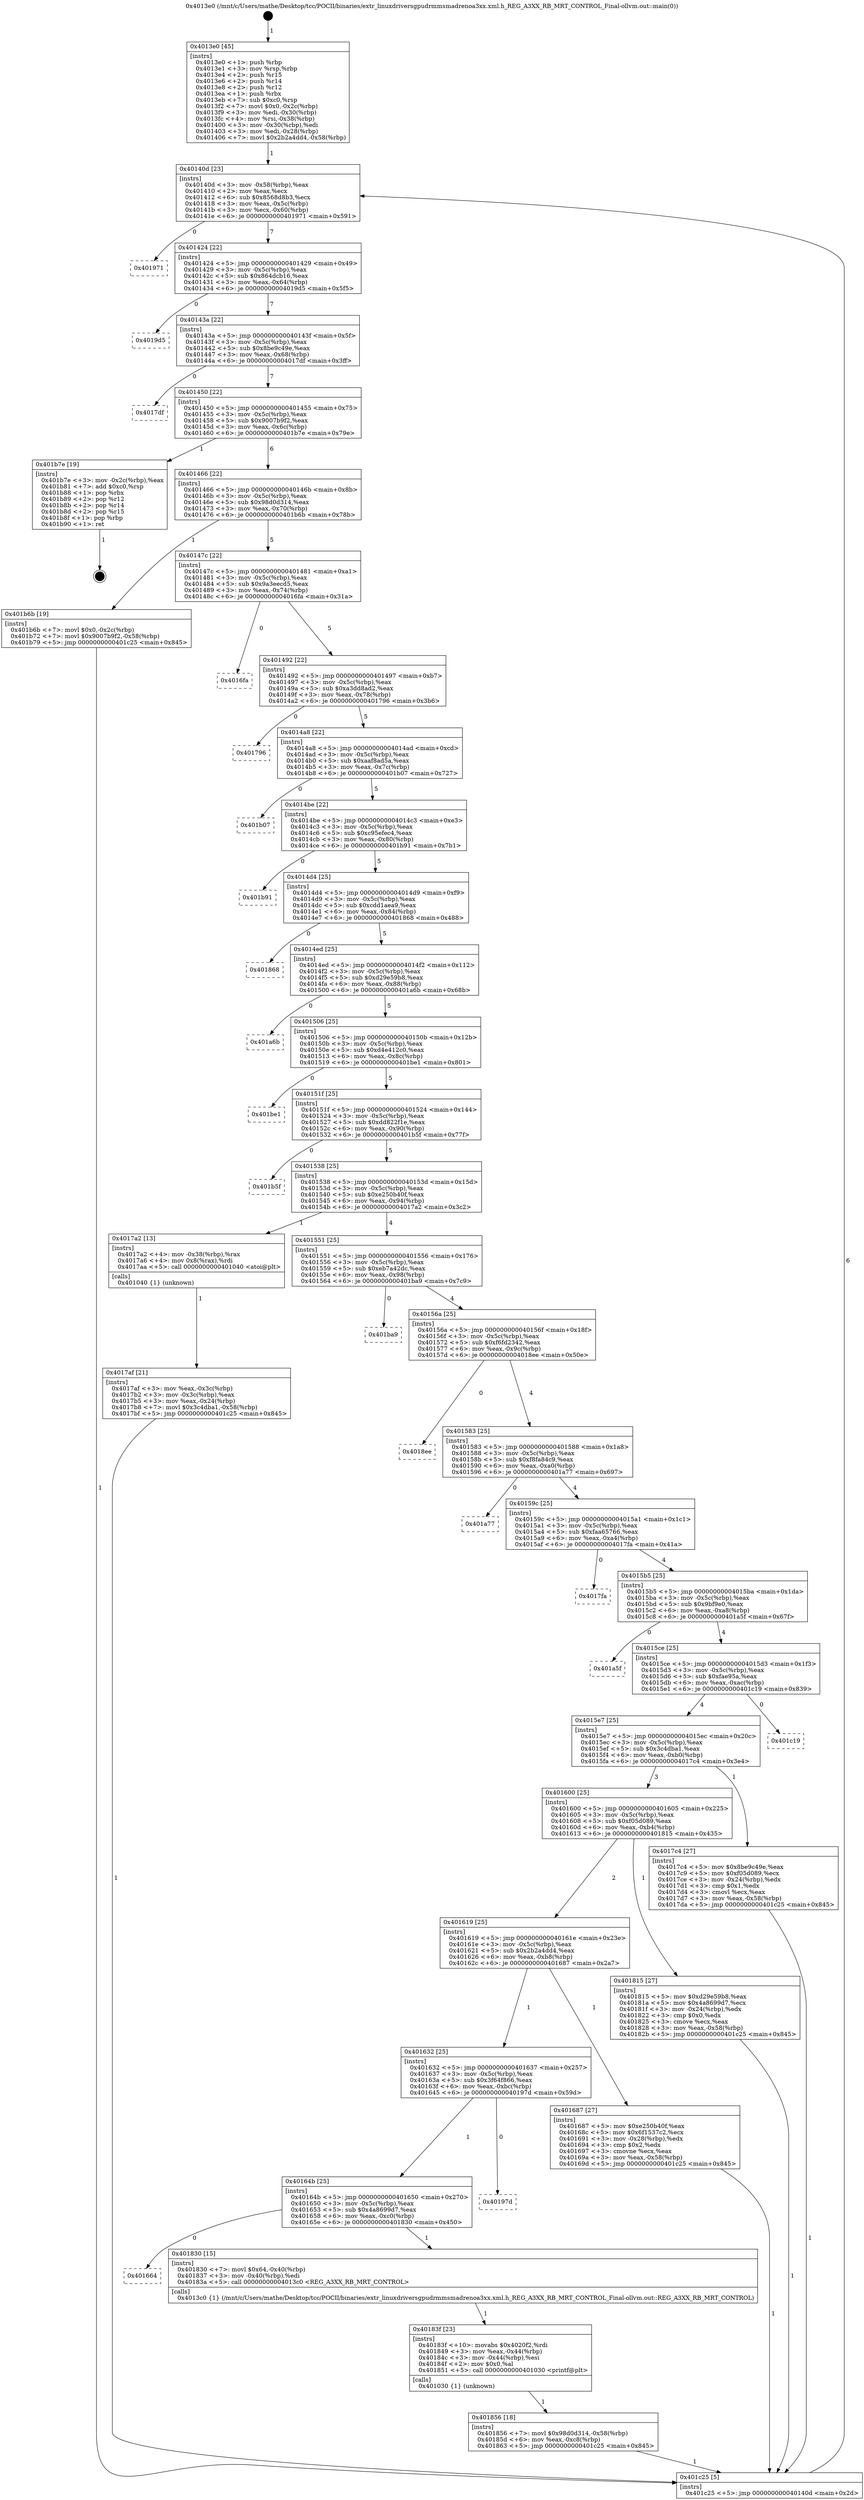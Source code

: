 digraph "0x4013e0" {
  label = "0x4013e0 (/mnt/c/Users/mathe/Desktop/tcc/POCII/binaries/extr_linuxdriversgpudrmmsmadrenoa3xx.xml.h_REG_A3XX_RB_MRT_CONTROL_Final-ollvm.out::main(0))"
  labelloc = "t"
  node[shape=record]

  Entry [label="",width=0.3,height=0.3,shape=circle,fillcolor=black,style=filled]
  "0x40140d" [label="{
     0x40140d [23]\l
     | [instrs]\l
     &nbsp;&nbsp;0x40140d \<+3\>: mov -0x58(%rbp),%eax\l
     &nbsp;&nbsp;0x401410 \<+2\>: mov %eax,%ecx\l
     &nbsp;&nbsp;0x401412 \<+6\>: sub $0x8568d8b3,%ecx\l
     &nbsp;&nbsp;0x401418 \<+3\>: mov %eax,-0x5c(%rbp)\l
     &nbsp;&nbsp;0x40141b \<+3\>: mov %ecx,-0x60(%rbp)\l
     &nbsp;&nbsp;0x40141e \<+6\>: je 0000000000401971 \<main+0x591\>\l
  }"]
  "0x401971" [label="{
     0x401971\l
  }", style=dashed]
  "0x401424" [label="{
     0x401424 [22]\l
     | [instrs]\l
     &nbsp;&nbsp;0x401424 \<+5\>: jmp 0000000000401429 \<main+0x49\>\l
     &nbsp;&nbsp;0x401429 \<+3\>: mov -0x5c(%rbp),%eax\l
     &nbsp;&nbsp;0x40142c \<+5\>: sub $0x864dcb16,%eax\l
     &nbsp;&nbsp;0x401431 \<+3\>: mov %eax,-0x64(%rbp)\l
     &nbsp;&nbsp;0x401434 \<+6\>: je 00000000004019d5 \<main+0x5f5\>\l
  }"]
  Exit [label="",width=0.3,height=0.3,shape=circle,fillcolor=black,style=filled,peripheries=2]
  "0x4019d5" [label="{
     0x4019d5\l
  }", style=dashed]
  "0x40143a" [label="{
     0x40143a [22]\l
     | [instrs]\l
     &nbsp;&nbsp;0x40143a \<+5\>: jmp 000000000040143f \<main+0x5f\>\l
     &nbsp;&nbsp;0x40143f \<+3\>: mov -0x5c(%rbp),%eax\l
     &nbsp;&nbsp;0x401442 \<+5\>: sub $0x8be9c49e,%eax\l
     &nbsp;&nbsp;0x401447 \<+3\>: mov %eax,-0x68(%rbp)\l
     &nbsp;&nbsp;0x40144a \<+6\>: je 00000000004017df \<main+0x3ff\>\l
  }"]
  "0x401856" [label="{
     0x401856 [18]\l
     | [instrs]\l
     &nbsp;&nbsp;0x401856 \<+7\>: movl $0x98d0d314,-0x58(%rbp)\l
     &nbsp;&nbsp;0x40185d \<+6\>: mov %eax,-0xc8(%rbp)\l
     &nbsp;&nbsp;0x401863 \<+5\>: jmp 0000000000401c25 \<main+0x845\>\l
  }"]
  "0x4017df" [label="{
     0x4017df\l
  }", style=dashed]
  "0x401450" [label="{
     0x401450 [22]\l
     | [instrs]\l
     &nbsp;&nbsp;0x401450 \<+5\>: jmp 0000000000401455 \<main+0x75\>\l
     &nbsp;&nbsp;0x401455 \<+3\>: mov -0x5c(%rbp),%eax\l
     &nbsp;&nbsp;0x401458 \<+5\>: sub $0x9007b9f2,%eax\l
     &nbsp;&nbsp;0x40145d \<+3\>: mov %eax,-0x6c(%rbp)\l
     &nbsp;&nbsp;0x401460 \<+6\>: je 0000000000401b7e \<main+0x79e\>\l
  }"]
  "0x40183f" [label="{
     0x40183f [23]\l
     | [instrs]\l
     &nbsp;&nbsp;0x40183f \<+10\>: movabs $0x4020f2,%rdi\l
     &nbsp;&nbsp;0x401849 \<+3\>: mov %eax,-0x44(%rbp)\l
     &nbsp;&nbsp;0x40184c \<+3\>: mov -0x44(%rbp),%esi\l
     &nbsp;&nbsp;0x40184f \<+2\>: mov $0x0,%al\l
     &nbsp;&nbsp;0x401851 \<+5\>: call 0000000000401030 \<printf@plt\>\l
     | [calls]\l
     &nbsp;&nbsp;0x401030 \{1\} (unknown)\l
  }"]
  "0x401b7e" [label="{
     0x401b7e [19]\l
     | [instrs]\l
     &nbsp;&nbsp;0x401b7e \<+3\>: mov -0x2c(%rbp),%eax\l
     &nbsp;&nbsp;0x401b81 \<+7\>: add $0xc0,%rsp\l
     &nbsp;&nbsp;0x401b88 \<+1\>: pop %rbx\l
     &nbsp;&nbsp;0x401b89 \<+2\>: pop %r12\l
     &nbsp;&nbsp;0x401b8b \<+2\>: pop %r14\l
     &nbsp;&nbsp;0x401b8d \<+2\>: pop %r15\l
     &nbsp;&nbsp;0x401b8f \<+1\>: pop %rbp\l
     &nbsp;&nbsp;0x401b90 \<+1\>: ret\l
  }"]
  "0x401466" [label="{
     0x401466 [22]\l
     | [instrs]\l
     &nbsp;&nbsp;0x401466 \<+5\>: jmp 000000000040146b \<main+0x8b\>\l
     &nbsp;&nbsp;0x40146b \<+3\>: mov -0x5c(%rbp),%eax\l
     &nbsp;&nbsp;0x40146e \<+5\>: sub $0x98d0d314,%eax\l
     &nbsp;&nbsp;0x401473 \<+3\>: mov %eax,-0x70(%rbp)\l
     &nbsp;&nbsp;0x401476 \<+6\>: je 0000000000401b6b \<main+0x78b\>\l
  }"]
  "0x401664" [label="{
     0x401664\l
  }", style=dashed]
  "0x401b6b" [label="{
     0x401b6b [19]\l
     | [instrs]\l
     &nbsp;&nbsp;0x401b6b \<+7\>: movl $0x0,-0x2c(%rbp)\l
     &nbsp;&nbsp;0x401b72 \<+7\>: movl $0x9007b9f2,-0x58(%rbp)\l
     &nbsp;&nbsp;0x401b79 \<+5\>: jmp 0000000000401c25 \<main+0x845\>\l
  }"]
  "0x40147c" [label="{
     0x40147c [22]\l
     | [instrs]\l
     &nbsp;&nbsp;0x40147c \<+5\>: jmp 0000000000401481 \<main+0xa1\>\l
     &nbsp;&nbsp;0x401481 \<+3\>: mov -0x5c(%rbp),%eax\l
     &nbsp;&nbsp;0x401484 \<+5\>: sub $0x9a3eecd5,%eax\l
     &nbsp;&nbsp;0x401489 \<+3\>: mov %eax,-0x74(%rbp)\l
     &nbsp;&nbsp;0x40148c \<+6\>: je 00000000004016fa \<main+0x31a\>\l
  }"]
  "0x401830" [label="{
     0x401830 [15]\l
     | [instrs]\l
     &nbsp;&nbsp;0x401830 \<+7\>: movl $0x64,-0x40(%rbp)\l
     &nbsp;&nbsp;0x401837 \<+3\>: mov -0x40(%rbp),%edi\l
     &nbsp;&nbsp;0x40183a \<+5\>: call 00000000004013c0 \<REG_A3XX_RB_MRT_CONTROL\>\l
     | [calls]\l
     &nbsp;&nbsp;0x4013c0 \{1\} (/mnt/c/Users/mathe/Desktop/tcc/POCII/binaries/extr_linuxdriversgpudrmmsmadrenoa3xx.xml.h_REG_A3XX_RB_MRT_CONTROL_Final-ollvm.out::REG_A3XX_RB_MRT_CONTROL)\l
  }"]
  "0x4016fa" [label="{
     0x4016fa\l
  }", style=dashed]
  "0x401492" [label="{
     0x401492 [22]\l
     | [instrs]\l
     &nbsp;&nbsp;0x401492 \<+5\>: jmp 0000000000401497 \<main+0xb7\>\l
     &nbsp;&nbsp;0x401497 \<+3\>: mov -0x5c(%rbp),%eax\l
     &nbsp;&nbsp;0x40149a \<+5\>: sub $0xa3dd8ad2,%eax\l
     &nbsp;&nbsp;0x40149f \<+3\>: mov %eax,-0x78(%rbp)\l
     &nbsp;&nbsp;0x4014a2 \<+6\>: je 0000000000401796 \<main+0x3b6\>\l
  }"]
  "0x40164b" [label="{
     0x40164b [25]\l
     | [instrs]\l
     &nbsp;&nbsp;0x40164b \<+5\>: jmp 0000000000401650 \<main+0x270\>\l
     &nbsp;&nbsp;0x401650 \<+3\>: mov -0x5c(%rbp),%eax\l
     &nbsp;&nbsp;0x401653 \<+5\>: sub $0x4a8699d7,%eax\l
     &nbsp;&nbsp;0x401658 \<+6\>: mov %eax,-0xc0(%rbp)\l
     &nbsp;&nbsp;0x40165e \<+6\>: je 0000000000401830 \<main+0x450\>\l
  }"]
  "0x401796" [label="{
     0x401796\l
  }", style=dashed]
  "0x4014a8" [label="{
     0x4014a8 [22]\l
     | [instrs]\l
     &nbsp;&nbsp;0x4014a8 \<+5\>: jmp 00000000004014ad \<main+0xcd\>\l
     &nbsp;&nbsp;0x4014ad \<+3\>: mov -0x5c(%rbp),%eax\l
     &nbsp;&nbsp;0x4014b0 \<+5\>: sub $0xaaf8ad5a,%eax\l
     &nbsp;&nbsp;0x4014b5 \<+3\>: mov %eax,-0x7c(%rbp)\l
     &nbsp;&nbsp;0x4014b8 \<+6\>: je 0000000000401b07 \<main+0x727\>\l
  }"]
  "0x40197d" [label="{
     0x40197d\l
  }", style=dashed]
  "0x401b07" [label="{
     0x401b07\l
  }", style=dashed]
  "0x4014be" [label="{
     0x4014be [22]\l
     | [instrs]\l
     &nbsp;&nbsp;0x4014be \<+5\>: jmp 00000000004014c3 \<main+0xe3\>\l
     &nbsp;&nbsp;0x4014c3 \<+3\>: mov -0x5c(%rbp),%eax\l
     &nbsp;&nbsp;0x4014c6 \<+5\>: sub $0xc95efec4,%eax\l
     &nbsp;&nbsp;0x4014cb \<+3\>: mov %eax,-0x80(%rbp)\l
     &nbsp;&nbsp;0x4014ce \<+6\>: je 0000000000401b91 \<main+0x7b1\>\l
  }"]
  "0x4017af" [label="{
     0x4017af [21]\l
     | [instrs]\l
     &nbsp;&nbsp;0x4017af \<+3\>: mov %eax,-0x3c(%rbp)\l
     &nbsp;&nbsp;0x4017b2 \<+3\>: mov -0x3c(%rbp),%eax\l
     &nbsp;&nbsp;0x4017b5 \<+3\>: mov %eax,-0x24(%rbp)\l
     &nbsp;&nbsp;0x4017b8 \<+7\>: movl $0x3c4dba1,-0x58(%rbp)\l
     &nbsp;&nbsp;0x4017bf \<+5\>: jmp 0000000000401c25 \<main+0x845\>\l
  }"]
  "0x401b91" [label="{
     0x401b91\l
  }", style=dashed]
  "0x4014d4" [label="{
     0x4014d4 [25]\l
     | [instrs]\l
     &nbsp;&nbsp;0x4014d4 \<+5\>: jmp 00000000004014d9 \<main+0xf9\>\l
     &nbsp;&nbsp;0x4014d9 \<+3\>: mov -0x5c(%rbp),%eax\l
     &nbsp;&nbsp;0x4014dc \<+5\>: sub $0xcdd1aea9,%eax\l
     &nbsp;&nbsp;0x4014e1 \<+6\>: mov %eax,-0x84(%rbp)\l
     &nbsp;&nbsp;0x4014e7 \<+6\>: je 0000000000401868 \<main+0x488\>\l
  }"]
  "0x4013e0" [label="{
     0x4013e0 [45]\l
     | [instrs]\l
     &nbsp;&nbsp;0x4013e0 \<+1\>: push %rbp\l
     &nbsp;&nbsp;0x4013e1 \<+3\>: mov %rsp,%rbp\l
     &nbsp;&nbsp;0x4013e4 \<+2\>: push %r15\l
     &nbsp;&nbsp;0x4013e6 \<+2\>: push %r14\l
     &nbsp;&nbsp;0x4013e8 \<+2\>: push %r12\l
     &nbsp;&nbsp;0x4013ea \<+1\>: push %rbx\l
     &nbsp;&nbsp;0x4013eb \<+7\>: sub $0xc0,%rsp\l
     &nbsp;&nbsp;0x4013f2 \<+7\>: movl $0x0,-0x2c(%rbp)\l
     &nbsp;&nbsp;0x4013f9 \<+3\>: mov %edi,-0x30(%rbp)\l
     &nbsp;&nbsp;0x4013fc \<+4\>: mov %rsi,-0x38(%rbp)\l
     &nbsp;&nbsp;0x401400 \<+3\>: mov -0x30(%rbp),%edi\l
     &nbsp;&nbsp;0x401403 \<+3\>: mov %edi,-0x28(%rbp)\l
     &nbsp;&nbsp;0x401406 \<+7\>: movl $0x2b2a4dd4,-0x58(%rbp)\l
  }"]
  "0x401868" [label="{
     0x401868\l
  }", style=dashed]
  "0x4014ed" [label="{
     0x4014ed [25]\l
     | [instrs]\l
     &nbsp;&nbsp;0x4014ed \<+5\>: jmp 00000000004014f2 \<main+0x112\>\l
     &nbsp;&nbsp;0x4014f2 \<+3\>: mov -0x5c(%rbp),%eax\l
     &nbsp;&nbsp;0x4014f5 \<+5\>: sub $0xd29e59b8,%eax\l
     &nbsp;&nbsp;0x4014fa \<+6\>: mov %eax,-0x88(%rbp)\l
     &nbsp;&nbsp;0x401500 \<+6\>: je 0000000000401a6b \<main+0x68b\>\l
  }"]
  "0x401c25" [label="{
     0x401c25 [5]\l
     | [instrs]\l
     &nbsp;&nbsp;0x401c25 \<+5\>: jmp 000000000040140d \<main+0x2d\>\l
  }"]
  "0x401a6b" [label="{
     0x401a6b\l
  }", style=dashed]
  "0x401506" [label="{
     0x401506 [25]\l
     | [instrs]\l
     &nbsp;&nbsp;0x401506 \<+5\>: jmp 000000000040150b \<main+0x12b\>\l
     &nbsp;&nbsp;0x40150b \<+3\>: mov -0x5c(%rbp),%eax\l
     &nbsp;&nbsp;0x40150e \<+5\>: sub $0xd4e412c0,%eax\l
     &nbsp;&nbsp;0x401513 \<+6\>: mov %eax,-0x8c(%rbp)\l
     &nbsp;&nbsp;0x401519 \<+6\>: je 0000000000401be1 \<main+0x801\>\l
  }"]
  "0x401632" [label="{
     0x401632 [25]\l
     | [instrs]\l
     &nbsp;&nbsp;0x401632 \<+5\>: jmp 0000000000401637 \<main+0x257\>\l
     &nbsp;&nbsp;0x401637 \<+3\>: mov -0x5c(%rbp),%eax\l
     &nbsp;&nbsp;0x40163a \<+5\>: sub $0x3f64f866,%eax\l
     &nbsp;&nbsp;0x40163f \<+6\>: mov %eax,-0xbc(%rbp)\l
     &nbsp;&nbsp;0x401645 \<+6\>: je 000000000040197d \<main+0x59d\>\l
  }"]
  "0x401be1" [label="{
     0x401be1\l
  }", style=dashed]
  "0x40151f" [label="{
     0x40151f [25]\l
     | [instrs]\l
     &nbsp;&nbsp;0x40151f \<+5\>: jmp 0000000000401524 \<main+0x144\>\l
     &nbsp;&nbsp;0x401524 \<+3\>: mov -0x5c(%rbp),%eax\l
     &nbsp;&nbsp;0x401527 \<+5\>: sub $0xdd822f1e,%eax\l
     &nbsp;&nbsp;0x40152c \<+6\>: mov %eax,-0x90(%rbp)\l
     &nbsp;&nbsp;0x401532 \<+6\>: je 0000000000401b5f \<main+0x77f\>\l
  }"]
  "0x401687" [label="{
     0x401687 [27]\l
     | [instrs]\l
     &nbsp;&nbsp;0x401687 \<+5\>: mov $0xe250b40f,%eax\l
     &nbsp;&nbsp;0x40168c \<+5\>: mov $0x6f1537c2,%ecx\l
     &nbsp;&nbsp;0x401691 \<+3\>: mov -0x28(%rbp),%edx\l
     &nbsp;&nbsp;0x401694 \<+3\>: cmp $0x2,%edx\l
     &nbsp;&nbsp;0x401697 \<+3\>: cmovne %ecx,%eax\l
     &nbsp;&nbsp;0x40169a \<+3\>: mov %eax,-0x58(%rbp)\l
     &nbsp;&nbsp;0x40169d \<+5\>: jmp 0000000000401c25 \<main+0x845\>\l
  }"]
  "0x401b5f" [label="{
     0x401b5f\l
  }", style=dashed]
  "0x401538" [label="{
     0x401538 [25]\l
     | [instrs]\l
     &nbsp;&nbsp;0x401538 \<+5\>: jmp 000000000040153d \<main+0x15d\>\l
     &nbsp;&nbsp;0x40153d \<+3\>: mov -0x5c(%rbp),%eax\l
     &nbsp;&nbsp;0x401540 \<+5\>: sub $0xe250b40f,%eax\l
     &nbsp;&nbsp;0x401545 \<+6\>: mov %eax,-0x94(%rbp)\l
     &nbsp;&nbsp;0x40154b \<+6\>: je 00000000004017a2 \<main+0x3c2\>\l
  }"]
  "0x401619" [label="{
     0x401619 [25]\l
     | [instrs]\l
     &nbsp;&nbsp;0x401619 \<+5\>: jmp 000000000040161e \<main+0x23e\>\l
     &nbsp;&nbsp;0x40161e \<+3\>: mov -0x5c(%rbp),%eax\l
     &nbsp;&nbsp;0x401621 \<+5\>: sub $0x2b2a4dd4,%eax\l
     &nbsp;&nbsp;0x401626 \<+6\>: mov %eax,-0xb8(%rbp)\l
     &nbsp;&nbsp;0x40162c \<+6\>: je 0000000000401687 \<main+0x2a7\>\l
  }"]
  "0x4017a2" [label="{
     0x4017a2 [13]\l
     | [instrs]\l
     &nbsp;&nbsp;0x4017a2 \<+4\>: mov -0x38(%rbp),%rax\l
     &nbsp;&nbsp;0x4017a6 \<+4\>: mov 0x8(%rax),%rdi\l
     &nbsp;&nbsp;0x4017aa \<+5\>: call 0000000000401040 \<atoi@plt\>\l
     | [calls]\l
     &nbsp;&nbsp;0x401040 \{1\} (unknown)\l
  }"]
  "0x401551" [label="{
     0x401551 [25]\l
     | [instrs]\l
     &nbsp;&nbsp;0x401551 \<+5\>: jmp 0000000000401556 \<main+0x176\>\l
     &nbsp;&nbsp;0x401556 \<+3\>: mov -0x5c(%rbp),%eax\l
     &nbsp;&nbsp;0x401559 \<+5\>: sub $0xeb7a42dc,%eax\l
     &nbsp;&nbsp;0x40155e \<+6\>: mov %eax,-0x98(%rbp)\l
     &nbsp;&nbsp;0x401564 \<+6\>: je 0000000000401ba9 \<main+0x7c9\>\l
  }"]
  "0x401815" [label="{
     0x401815 [27]\l
     | [instrs]\l
     &nbsp;&nbsp;0x401815 \<+5\>: mov $0xd29e59b8,%eax\l
     &nbsp;&nbsp;0x40181a \<+5\>: mov $0x4a8699d7,%ecx\l
     &nbsp;&nbsp;0x40181f \<+3\>: mov -0x24(%rbp),%edx\l
     &nbsp;&nbsp;0x401822 \<+3\>: cmp $0x0,%edx\l
     &nbsp;&nbsp;0x401825 \<+3\>: cmove %ecx,%eax\l
     &nbsp;&nbsp;0x401828 \<+3\>: mov %eax,-0x58(%rbp)\l
     &nbsp;&nbsp;0x40182b \<+5\>: jmp 0000000000401c25 \<main+0x845\>\l
  }"]
  "0x401ba9" [label="{
     0x401ba9\l
  }", style=dashed]
  "0x40156a" [label="{
     0x40156a [25]\l
     | [instrs]\l
     &nbsp;&nbsp;0x40156a \<+5\>: jmp 000000000040156f \<main+0x18f\>\l
     &nbsp;&nbsp;0x40156f \<+3\>: mov -0x5c(%rbp),%eax\l
     &nbsp;&nbsp;0x401572 \<+5\>: sub $0xf6fd2342,%eax\l
     &nbsp;&nbsp;0x401577 \<+6\>: mov %eax,-0x9c(%rbp)\l
     &nbsp;&nbsp;0x40157d \<+6\>: je 00000000004018ee \<main+0x50e\>\l
  }"]
  "0x401600" [label="{
     0x401600 [25]\l
     | [instrs]\l
     &nbsp;&nbsp;0x401600 \<+5\>: jmp 0000000000401605 \<main+0x225\>\l
     &nbsp;&nbsp;0x401605 \<+3\>: mov -0x5c(%rbp),%eax\l
     &nbsp;&nbsp;0x401608 \<+5\>: sub $0xf05d089,%eax\l
     &nbsp;&nbsp;0x40160d \<+6\>: mov %eax,-0xb4(%rbp)\l
     &nbsp;&nbsp;0x401613 \<+6\>: je 0000000000401815 \<main+0x435\>\l
  }"]
  "0x4018ee" [label="{
     0x4018ee\l
  }", style=dashed]
  "0x401583" [label="{
     0x401583 [25]\l
     | [instrs]\l
     &nbsp;&nbsp;0x401583 \<+5\>: jmp 0000000000401588 \<main+0x1a8\>\l
     &nbsp;&nbsp;0x401588 \<+3\>: mov -0x5c(%rbp),%eax\l
     &nbsp;&nbsp;0x40158b \<+5\>: sub $0xf8fa84c9,%eax\l
     &nbsp;&nbsp;0x401590 \<+6\>: mov %eax,-0xa0(%rbp)\l
     &nbsp;&nbsp;0x401596 \<+6\>: je 0000000000401a77 \<main+0x697\>\l
  }"]
  "0x4017c4" [label="{
     0x4017c4 [27]\l
     | [instrs]\l
     &nbsp;&nbsp;0x4017c4 \<+5\>: mov $0x8be9c49e,%eax\l
     &nbsp;&nbsp;0x4017c9 \<+5\>: mov $0xf05d089,%ecx\l
     &nbsp;&nbsp;0x4017ce \<+3\>: mov -0x24(%rbp),%edx\l
     &nbsp;&nbsp;0x4017d1 \<+3\>: cmp $0x1,%edx\l
     &nbsp;&nbsp;0x4017d4 \<+3\>: cmovl %ecx,%eax\l
     &nbsp;&nbsp;0x4017d7 \<+3\>: mov %eax,-0x58(%rbp)\l
     &nbsp;&nbsp;0x4017da \<+5\>: jmp 0000000000401c25 \<main+0x845\>\l
  }"]
  "0x401a77" [label="{
     0x401a77\l
  }", style=dashed]
  "0x40159c" [label="{
     0x40159c [25]\l
     | [instrs]\l
     &nbsp;&nbsp;0x40159c \<+5\>: jmp 00000000004015a1 \<main+0x1c1\>\l
     &nbsp;&nbsp;0x4015a1 \<+3\>: mov -0x5c(%rbp),%eax\l
     &nbsp;&nbsp;0x4015a4 \<+5\>: sub $0xfaa65766,%eax\l
     &nbsp;&nbsp;0x4015a9 \<+6\>: mov %eax,-0xa4(%rbp)\l
     &nbsp;&nbsp;0x4015af \<+6\>: je 00000000004017fa \<main+0x41a\>\l
  }"]
  "0x4015e7" [label="{
     0x4015e7 [25]\l
     | [instrs]\l
     &nbsp;&nbsp;0x4015e7 \<+5\>: jmp 00000000004015ec \<main+0x20c\>\l
     &nbsp;&nbsp;0x4015ec \<+3\>: mov -0x5c(%rbp),%eax\l
     &nbsp;&nbsp;0x4015ef \<+5\>: sub $0x3c4dba1,%eax\l
     &nbsp;&nbsp;0x4015f4 \<+6\>: mov %eax,-0xb0(%rbp)\l
     &nbsp;&nbsp;0x4015fa \<+6\>: je 00000000004017c4 \<main+0x3e4\>\l
  }"]
  "0x4017fa" [label="{
     0x4017fa\l
  }", style=dashed]
  "0x4015b5" [label="{
     0x4015b5 [25]\l
     | [instrs]\l
     &nbsp;&nbsp;0x4015b5 \<+5\>: jmp 00000000004015ba \<main+0x1da\>\l
     &nbsp;&nbsp;0x4015ba \<+3\>: mov -0x5c(%rbp),%eax\l
     &nbsp;&nbsp;0x4015bd \<+5\>: sub $0x9bf9e0,%eax\l
     &nbsp;&nbsp;0x4015c2 \<+6\>: mov %eax,-0xa8(%rbp)\l
     &nbsp;&nbsp;0x4015c8 \<+6\>: je 0000000000401a5f \<main+0x67f\>\l
  }"]
  "0x401c19" [label="{
     0x401c19\l
  }", style=dashed]
  "0x401a5f" [label="{
     0x401a5f\l
  }", style=dashed]
  "0x4015ce" [label="{
     0x4015ce [25]\l
     | [instrs]\l
     &nbsp;&nbsp;0x4015ce \<+5\>: jmp 00000000004015d3 \<main+0x1f3\>\l
     &nbsp;&nbsp;0x4015d3 \<+3\>: mov -0x5c(%rbp),%eax\l
     &nbsp;&nbsp;0x4015d6 \<+5\>: sub $0xfae95a,%eax\l
     &nbsp;&nbsp;0x4015db \<+6\>: mov %eax,-0xac(%rbp)\l
     &nbsp;&nbsp;0x4015e1 \<+6\>: je 0000000000401c19 \<main+0x839\>\l
  }"]
  Entry -> "0x4013e0" [label=" 1"]
  "0x40140d" -> "0x401971" [label=" 0"]
  "0x40140d" -> "0x401424" [label=" 7"]
  "0x401b7e" -> Exit [label=" 1"]
  "0x401424" -> "0x4019d5" [label=" 0"]
  "0x401424" -> "0x40143a" [label=" 7"]
  "0x401b6b" -> "0x401c25" [label=" 1"]
  "0x40143a" -> "0x4017df" [label=" 0"]
  "0x40143a" -> "0x401450" [label=" 7"]
  "0x401856" -> "0x401c25" [label=" 1"]
  "0x401450" -> "0x401b7e" [label=" 1"]
  "0x401450" -> "0x401466" [label=" 6"]
  "0x40183f" -> "0x401856" [label=" 1"]
  "0x401466" -> "0x401b6b" [label=" 1"]
  "0x401466" -> "0x40147c" [label=" 5"]
  "0x401830" -> "0x40183f" [label=" 1"]
  "0x40147c" -> "0x4016fa" [label=" 0"]
  "0x40147c" -> "0x401492" [label=" 5"]
  "0x40164b" -> "0x401664" [label=" 0"]
  "0x401492" -> "0x401796" [label=" 0"]
  "0x401492" -> "0x4014a8" [label=" 5"]
  "0x40164b" -> "0x401830" [label=" 1"]
  "0x4014a8" -> "0x401b07" [label=" 0"]
  "0x4014a8" -> "0x4014be" [label=" 5"]
  "0x401632" -> "0x40164b" [label=" 1"]
  "0x4014be" -> "0x401b91" [label=" 0"]
  "0x4014be" -> "0x4014d4" [label=" 5"]
  "0x401632" -> "0x40197d" [label=" 0"]
  "0x4014d4" -> "0x401868" [label=" 0"]
  "0x4014d4" -> "0x4014ed" [label=" 5"]
  "0x401815" -> "0x401c25" [label=" 1"]
  "0x4014ed" -> "0x401a6b" [label=" 0"]
  "0x4014ed" -> "0x401506" [label=" 5"]
  "0x4017c4" -> "0x401c25" [label=" 1"]
  "0x401506" -> "0x401be1" [label=" 0"]
  "0x401506" -> "0x40151f" [label=" 5"]
  "0x4017af" -> "0x401c25" [label=" 1"]
  "0x40151f" -> "0x401b5f" [label=" 0"]
  "0x40151f" -> "0x401538" [label=" 5"]
  "0x4017a2" -> "0x4017af" [label=" 1"]
  "0x401538" -> "0x4017a2" [label=" 1"]
  "0x401538" -> "0x401551" [label=" 4"]
  "0x4013e0" -> "0x40140d" [label=" 1"]
  "0x401551" -> "0x401ba9" [label=" 0"]
  "0x401551" -> "0x40156a" [label=" 4"]
  "0x401687" -> "0x401c25" [label=" 1"]
  "0x40156a" -> "0x4018ee" [label=" 0"]
  "0x40156a" -> "0x401583" [label=" 4"]
  "0x401619" -> "0x401687" [label=" 1"]
  "0x401583" -> "0x401a77" [label=" 0"]
  "0x401583" -> "0x40159c" [label=" 4"]
  "0x401c25" -> "0x40140d" [label=" 6"]
  "0x40159c" -> "0x4017fa" [label=" 0"]
  "0x40159c" -> "0x4015b5" [label=" 4"]
  "0x401600" -> "0x401815" [label=" 1"]
  "0x4015b5" -> "0x401a5f" [label=" 0"]
  "0x4015b5" -> "0x4015ce" [label=" 4"]
  "0x401619" -> "0x401632" [label=" 1"]
  "0x4015ce" -> "0x401c19" [label=" 0"]
  "0x4015ce" -> "0x4015e7" [label=" 4"]
  "0x401600" -> "0x401619" [label=" 2"]
  "0x4015e7" -> "0x4017c4" [label=" 1"]
  "0x4015e7" -> "0x401600" [label=" 3"]
}
